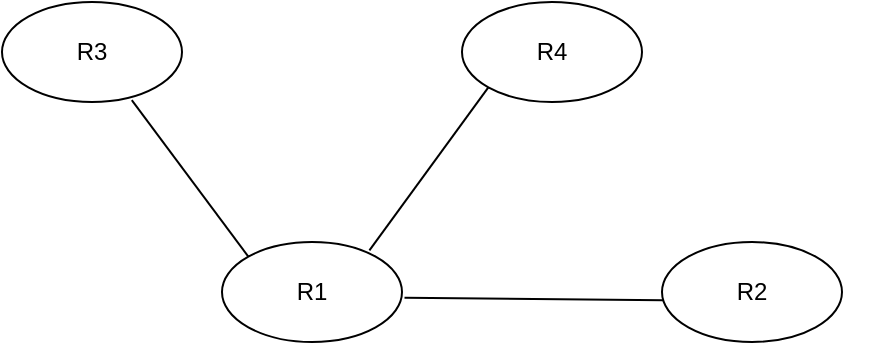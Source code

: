 <mxfile version="26.1.0">
  <diagram name="ページ1" id="x4tUrKIkAgpwRHbUYw8x">
    <mxGraphModel dx="1185" dy="724" grid="1" gridSize="10" guides="1" tooltips="1" connect="1" arrows="1" fold="1" page="1" pageScale="1" pageWidth="827" pageHeight="1169" math="0" shadow="0">
      <root>
        <mxCell id="0" />
        <mxCell id="1" parent="0" />
        <mxCell id="hK8XEi0GKn9pTeTBIuvp-13" value="R1" style="ellipse;whiteSpace=wrap;html=1;" vertex="1" parent="1">
          <mxGeometry x="180" y="420" width="90" height="50" as="geometry" />
        </mxCell>
        <mxCell id="hK8XEi0GKn9pTeTBIuvp-14" value="R3" style="ellipse;whiteSpace=wrap;html=1;" vertex="1" parent="1">
          <mxGeometry x="70" y="300" width="90" height="50" as="geometry" />
        </mxCell>
        <mxCell id="hK8XEi0GKn9pTeTBIuvp-15" value="R4" style="ellipse;whiteSpace=wrap;html=1;" vertex="1" parent="1">
          <mxGeometry x="300" y="300" width="90" height="50" as="geometry" />
        </mxCell>
        <mxCell id="hK8XEi0GKn9pTeTBIuvp-16" value="R2" style="ellipse;whiteSpace=wrap;html=1;" vertex="1" parent="1">
          <mxGeometry x="400" y="420" width="90" height="50" as="geometry" />
        </mxCell>
        <mxCell id="hK8XEi0GKn9pTeTBIuvp-18" value="" style="endArrow=none;html=1;rounded=0;entryX=1.014;entryY=0.558;entryDx=0;entryDy=0;entryPerimeter=0;exitX=0.007;exitY=0.582;exitDx=0;exitDy=0;exitPerimeter=0;" edge="1" parent="1" source="hK8XEi0GKn9pTeTBIuvp-16" target="hK8XEi0GKn9pTeTBIuvp-13">
          <mxGeometry width="50" height="50" relative="1" as="geometry">
            <mxPoint x="320" y="520" as="sourcePoint" />
            <mxPoint x="370" y="470" as="targetPoint" />
          </mxGeometry>
        </mxCell>
        <mxCell id="hK8XEi0GKn9pTeTBIuvp-19" value="" style="endArrow=none;html=1;rounded=0;entryX=0.721;entryY=0.982;entryDx=0;entryDy=0;entryPerimeter=0;exitX=0;exitY=0;exitDx=0;exitDy=0;" edge="1" parent="1" source="hK8XEi0GKn9pTeTBIuvp-13" target="hK8XEi0GKn9pTeTBIuvp-14">
          <mxGeometry width="50" height="50" relative="1" as="geometry">
            <mxPoint x="320" y="520" as="sourcePoint" />
            <mxPoint x="370" y="470" as="targetPoint" />
          </mxGeometry>
        </mxCell>
        <mxCell id="hK8XEi0GKn9pTeTBIuvp-20" value="" style="endArrow=none;html=1;rounded=0;entryX=0.819;entryY=0.084;entryDx=0;entryDy=0;entryPerimeter=0;exitX=0;exitY=1;exitDx=0;exitDy=0;" edge="1" parent="1" source="hK8XEi0GKn9pTeTBIuvp-15" target="hK8XEi0GKn9pTeTBIuvp-13">
          <mxGeometry width="50" height="50" relative="1" as="geometry">
            <mxPoint x="320" y="520" as="sourcePoint" />
            <mxPoint x="370" y="470" as="targetPoint" />
          </mxGeometry>
        </mxCell>
        <mxCell id="hK8XEi0GKn9pTeTBIuvp-25" value="" style="shape=image;verticalLabelPosition=bottom;labelBackgroundColor=default;verticalAlign=top;aspect=fixed;imageAspect=0;image=https://www.docker.com/ja-jp/app/uploads/2023/05/symbol_blue-docker-logo.png;" vertex="1" parent="1">
          <mxGeometry x="450" y="440.0" width="53.42" height="37.57" as="geometry" />
        </mxCell>
        <mxCell id="hK8XEi0GKn9pTeTBIuvp-26" value="" style="shape=image;verticalLabelPosition=bottom;labelBackgroundColor=default;verticalAlign=top;aspect=fixed;imageAspect=0;image=https://www.docker.com/ja-jp/app/uploads/2023/05/symbol_blue-docker-logo.png;" vertex="1" parent="1">
          <mxGeometry x="230" y="440.0" width="53.42" height="37.57" as="geometry" />
        </mxCell>
        <mxCell id="hK8XEi0GKn9pTeTBIuvp-27" value="" style="shape=image;verticalLabelPosition=bottom;labelBackgroundColor=default;verticalAlign=top;aspect=fixed;imageAspect=0;image=https://www.docker.com/ja-jp/app/uploads/2023/05/symbol_blue-docker-logo.png;" vertex="1" parent="1">
          <mxGeometry x="350" y="320.0" width="53.42" height="37.57" as="geometry" />
        </mxCell>
        <mxCell id="hK8XEi0GKn9pTeTBIuvp-28" value="" style="shape=image;verticalLabelPosition=bottom;labelBackgroundColor=default;verticalAlign=top;aspect=fixed;imageAspect=0;image=https://www.docker.com/ja-jp/app/uploads/2023/05/symbol_blue-docker-logo.png;" vertex="1" parent="1">
          <mxGeometry x="120.0" y="320.0" width="53.42" height="37.57" as="geometry" />
        </mxCell>
      </root>
    </mxGraphModel>
  </diagram>
</mxfile>
